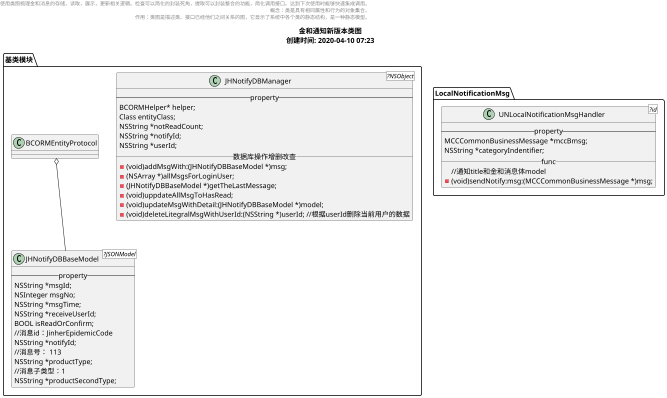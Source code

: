 @startuml
scale 0.5
page 1x1
title
        金和通知新版本类图
        创建时间: 2020-04-10 07:23
        endtitle
        left header
                使用类图梳理金和消息的存储，读取，展示，更新相关逻辑。检查可以简化的封装死角，提取可以封装整合的功能，简化调用接口。达到下次使用时能够快速集成调用。
                概念：类是具有相同属性和行为的对象集合。
                作用：类图是描述类、接口已经他们之间关系的图，它显示了系统中各个类的静态结构，是一种静态模型。
        endheader

        'type:package，node，folder，frame，cloud，database
        folder "基类模块" as base{
                class "JHNotifyDBManager" as baseDao <?NSObject> {
                        -- property --
                        BCORMHelper* helper;
                        Class entityClass;
                        NSString *notReadCount;
                        NSString *notifyId;
                        NSString *userId;
                        __数据库操作增删改查__
                        - (void)addMsgWith:(JHNotifyDBBaseModel *)msg;
                        - (NSArray *)allMsgsForLoginUser;
                        - (JHNotifyDBBaseModel *)getTheLastMessage;
                        - (void)uppdateAllMsgToHasRead;
                        - (void)updateMsgWithDetail:(JHNotifyDBBaseModel *)model;
                        - (void)deleteLitegralMsgWithUserId:(NSString *)userId; //根据userId删除当前用户的数据
                }
                class "JHNotifyDBBaseModel" as 消息体基类 <?JSONModel> {
                        -- property --
                        NSString *msgId;
                        NSInteger msgNo;
                        NSString *msgTime;
                        NSString *receiveUserId;
                        BOOL isReadOrConfirm;
                        //消息id：JinherEpidemicCode
                        NSString *notifyId;
                        //消息号： 113
                        NSString *productType;
                        //消息子类型：1
                        NSString *productSecondType;
                }
                BCORMEntityProtocol o-- 消息体基类

        }


        'type:package，node，folder，frame，cloud，database
        folder "LocalNotificationMsg" as localNotify{
                class "UNLocalNotificationMsgHandler" as umlocal <?id> {
                        -- property --
                        MCCCommonBusinessMessage *mccBmsg;
                        NSString *categoryIndentifier;
                        __func__
                        //通知title和金和消息体model
                        -(void)sendNotify:msg:(MCCCommonBusinessMessage *)msg;
                }

        }
        @enduml
